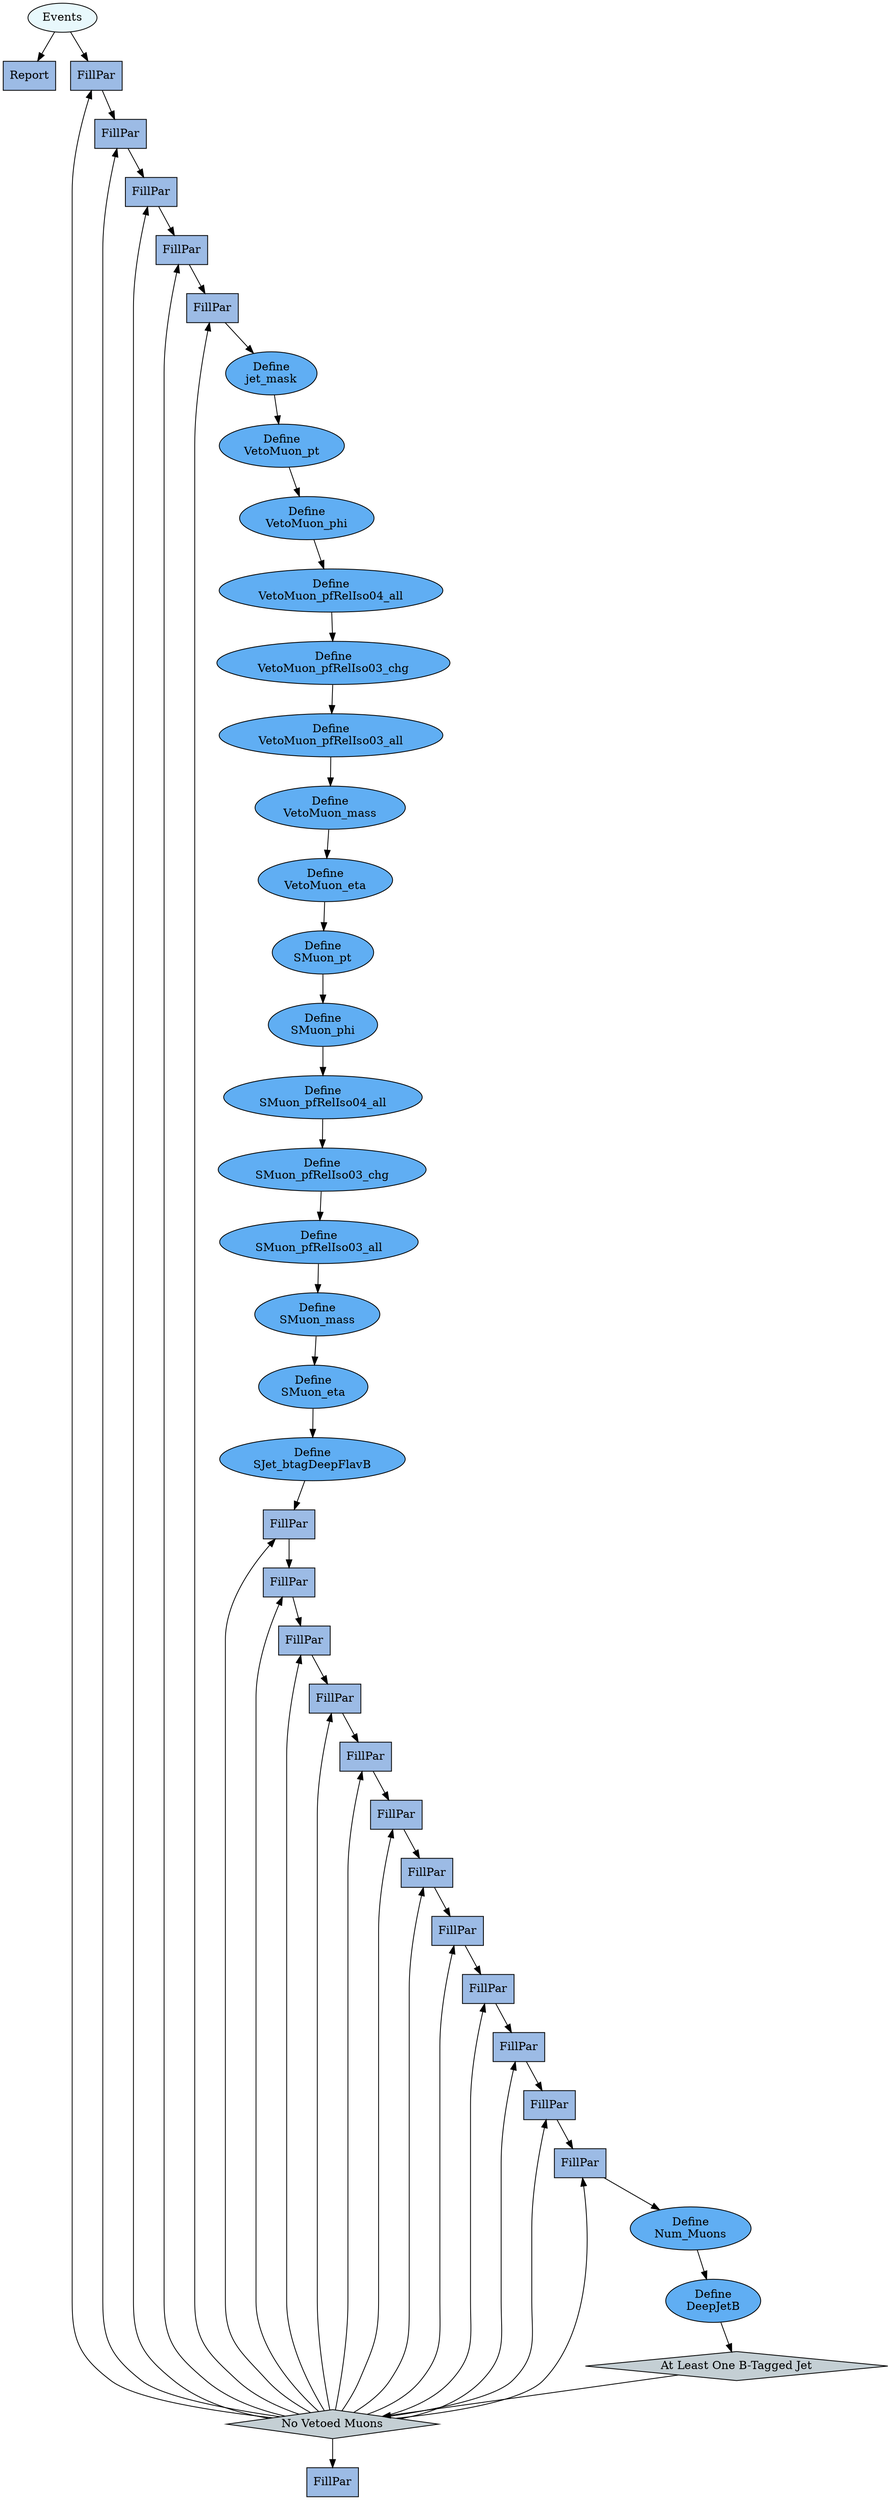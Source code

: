 digraph {
	1 [label="Report", style="filled", fillcolor="#9cbbe5", shape="box"];
	0 [label="Events", style="filled", fillcolor="#e8f8fc", shape="oval"];
	2 [label="FillPar", style="filled", fillcolor="#9cbbe5", shape="box"];
	39 [label="No Vetoed Muons", style="filled", fillcolor="#c4cfd4", shape="diamond"];
	36 [label="At Least One B-Tagged Jet", style="filled", fillcolor="#c4cfd4", shape="diamond"];
	37 [label="Define
DeepJetB", style="filled", fillcolor="#60aef3", shape="oval"];
	38 [label="Define
Num_Muons", style="filled", fillcolor="#60aef3", shape="oval"];
	8 [label="At Least Four Jets", style="filled", fillcolor="#c4cfd4", shape="diamond"];
	9 [label="Define
Ht", style="filled", fillcolor="#60aef3", shape="oval"];
	10 [label="Define
MTofMETandMu", style="filled", fillcolor="#60aef3", shape="oval"];
	11 [label="Define
MediumBJetMask", style="filled", fillcolor="#60aef3", shape="oval"];
	12 [label="Define
Num_BTaggedJets", style="filled", fillcolor="#60aef3", shape="oval"];
	13 [label="Define
Num_Jets", style="filled", fillcolor="#60aef3", shape="oval"];
	14 [label="Define
SJet1_eta", style="filled", fillcolor="#60aef3", shape="oval"];
	15 [label="Define
SJet1_phi", style="filled", fillcolor="#60aef3", shape="oval"];
	16 [label="Define
SJet1_pt", style="filled", fillcolor="#60aef3", shape="oval"];
	17 [label="Define
SJet2_eta", style="filled", fillcolor="#60aef3", shape="oval"];
	18 [label="Define
SJet2_phi", style="filled", fillcolor="#60aef3", shape="oval"];
	19 [label="Define
SJet2_pt", style="filled", fillcolor="#60aef3", shape="oval"];
	20 [label="Define
SJet_btagDeepFlavB", style="filled", fillcolor="#60aef3", shape="oval"];
	21 [label="Define
SMuon_eta", style="filled", fillcolor="#60aef3", shape="oval"];
	22 [label="Define
SMuon_mass", style="filled", fillcolor="#60aef3", shape="oval"];
	23 [label="Define
SMuon_pfRelIso03_all", style="filled", fillcolor="#60aef3", shape="oval"];
	24 [label="Define
SMuon_pfRelIso03_chg", style="filled", fillcolor="#60aef3", shape="oval"];
	25 [label="Define
SMuon_pfRelIso04_all", style="filled", fillcolor="#60aef3", shape="oval"];
	26 [label="Define
SMuon_phi", style="filled", fillcolor="#60aef3", shape="oval"];
	27 [label="Define
SMuon_pt", style="filled", fillcolor="#60aef3", shape="oval"];
	28 [label="Define
VetoMuon_eta", style="filled", fillcolor="#60aef3", shape="oval"];
	29 [label="Define
VetoMuon_mass", style="filled", fillcolor="#60aef3", shape="oval"];
	30 [label="Define
VetoMuon_pfRelIso03_all", style="filled", fillcolor="#60aef3", shape="oval"];
	31 [label="Define
VetoMuon_pfRelIso03_chg", style="filled", fillcolor="#60aef3", shape="oval"];
	32 [label="Define
VetoMuon_pfRelIso04_all", style="filled", fillcolor="#60aef3", shape="oval"];
	33 [label="Define
VetoMuon_phi", style="filled", fillcolor="#60aef3", shape="oval"];
	34 [label="Define
VetoMuon_pt", style="filled", fillcolor="#60aef3", shape="oval"];
	35 [label="Define
jet_mask", style="filled", fillcolor="#60aef3", shape="oval"];
	4 [label="Exactly One Good Muon", style="filled", fillcolor="#c4cfd4", shape="diamond"];
	5 [label="Define
LumiXS", style="filled", fillcolor="#60aef3", shape="oval"];
	6 [label="Define
mu_mask", style="filled", fillcolor="#60aef3", shape="oval"];
	7 [label="Define
mu_veto", style="filled", fillcolor="#60aef3", shape="oval"];
	3 [label="HLTTriggerSingleMuonTrigger", style="filled", fillcolor="#c4cfd4", shape="diamond"];
	0 [label="Events", style="filled", fillcolor="#e8f8fc", shape="oval"];
	3 [label="FillPar", style="filled", fillcolor="#9cbbe5", shape="box"];
	4 [label="FillPar", style="filled", fillcolor="#9cbbe5", shape="box"];
	5 [label="FillPar", style="filled", fillcolor="#9cbbe5", shape="box"];
	6 [label="FillPar", style="filled", fillcolor="#9cbbe5", shape="box"];
	7 [label="FillPar", style="filled", fillcolor="#9cbbe5", shape="box"];
	8 [label="FillPar", style="filled", fillcolor="#9cbbe5", shape="box"];
	9 [label="FillPar", style="filled", fillcolor="#9cbbe5", shape="box"];
	10 [label="FillPar", style="filled", fillcolor="#9cbbe5", shape="box"];
	11 [label="FillPar", style="filled", fillcolor="#9cbbe5", shape="box"];
	12 [label="FillPar", style="filled", fillcolor="#9cbbe5", shape="box"];
	13 [label="FillPar", style="filled", fillcolor="#9cbbe5", shape="box"];
	14 [label="FillPar", style="filled", fillcolor="#9cbbe5", shape="box"];
	15 [label="FillPar", style="filled", fillcolor="#9cbbe5", shape="box"];
	16 [label="FillPar", style="filled", fillcolor="#9cbbe5", shape="box"];
	17 [label="FillPar", style="filled", fillcolor="#9cbbe5", shape="box"];
	18 [label="FillPar", style="filled", fillcolor="#9cbbe5", shape="box"];
	19 [label="FillPar", style="filled", fillcolor="#9cbbe5", shape="box"];
	0 -> 1;
	39 -> 2;
	36 -> 39;
	37 -> 36;
	38 -> 37;
	8 -> 38;
	9 -> 8;
	10 -> 9;
	11 -> 10;
	12 -> 11;
	13 -> 12;
	14 -> 13;
	15 -> 14;
	16 -> 15;
	17 -> 16;
	18 -> 17;
	19 -> 18;
	20 -> 19;
	21 -> 20;
	22 -> 21;
	23 -> 22;
	24 -> 23;
	25 -> 24;
	26 -> 25;
	27 -> 26;
	28 -> 27;
	29 -> 28;
	30 -> 29;
	31 -> 30;
	32 -> 31;
	33 -> 32;
	34 -> 33;
	35 -> 34;
	4 -> 35;
	5 -> 4;
	6 -> 5;
	7 -> 6;
	3 -> 7;
	0 -> 3;
	39 -> 3;
	39 -> 4;
	39 -> 5;
	39 -> 6;
	39 -> 7;
	39 -> 8;
	39 -> 9;
	39 -> 10;
	39 -> 11;
	39 -> 12;
	39 -> 13;
	39 -> 14;
	39 -> 15;
	39 -> 16;
	39 -> 17;
	39 -> 18;
	39 -> 19;
}